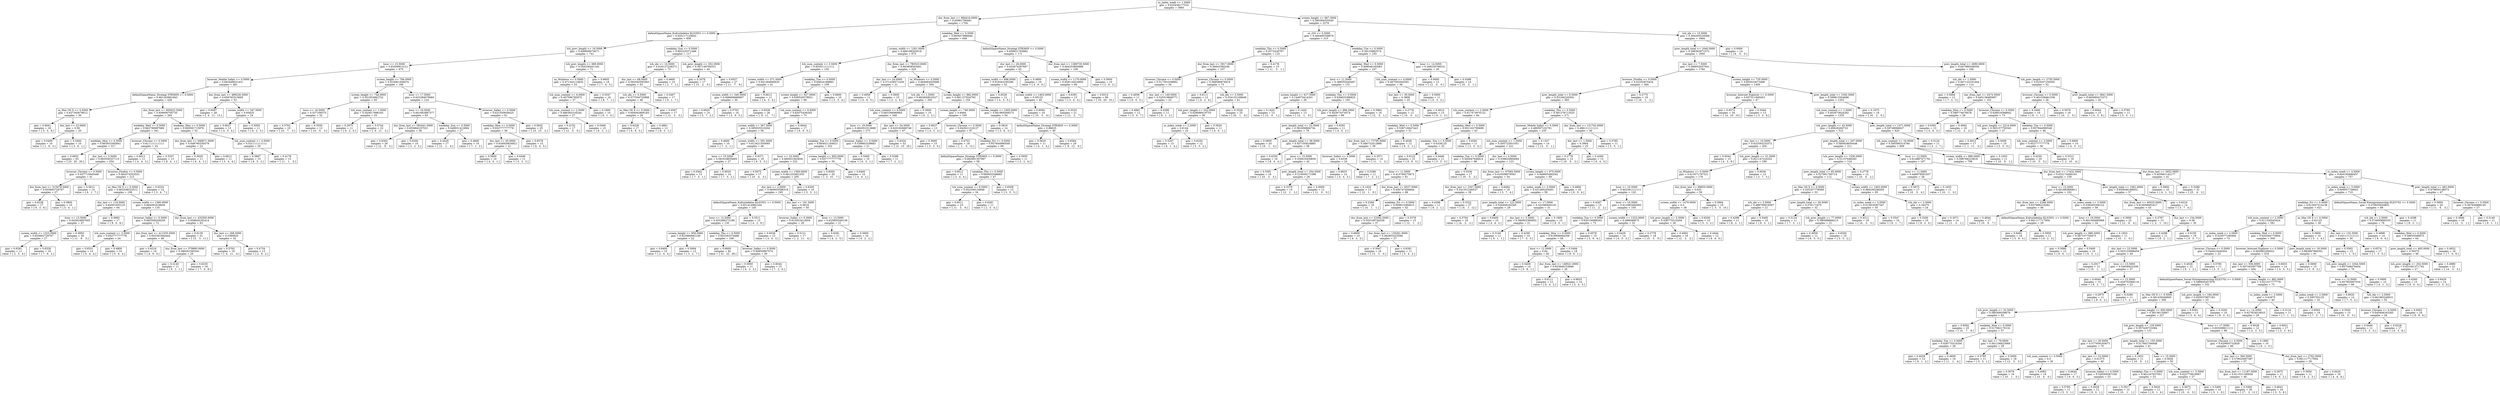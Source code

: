 digraph Tree {
0 [label="ss_index_week <= 1.5000\ngini = 0.625438177532\nsamples = 3983", shape="box"] ;
1 [label="dur_from_last <= 684416.0000\ngini = 0.65981796491\nsamples = 1704", shape="box"] ;
0 -> 1 ;
2 [label="defaultSpaceName_Kulturledelse KLS3551 <= 0.5000\ngini = 0.645117120642\nsamples = 858", shape="box"] ;
1 -> 2 ;
3 [label="tch_prev_length <= 16.5000\ngini = 0.649609074071\nsamples = 741", shape="box"] ;
2 -> 3 ;
4 [label="hour <= 15.5000\ngini = 0.65509913121\nsamples = 670", shape="box"] ;
3 -> 4 ;
5 [label="browser_Mobile Safari <= 0.5000\ngini = 0.663448031431\nsamples = 481", shape="box"] ;
4 -> 5 ;
6 [label="defaultSpaceName_Strategi STR3605 <= 0.5000\ngini = 0.661243961943\nsamples = 429", shape="box"] ;
5 -> 6 ;
7 [label="os_Mac OS X <= 0.5000\ngini = 0.637345679012\nsamples = 36", shape="box"] ;
6 -> 7 ;
8 [label="gini = 0.6641\nsamples = 16\nvalue = [ 5.  5.  6.]", shape="box"] ;
7 -> 8 ;
9 [label="dur_last <= 23.0000\ngini = 0.56\nsamples = 20", shape="box"] ;
7 -> 9 ;
10 [label="gini = 0.5400\nsamples = 10\nvalue = [ 1.  6.  3.]", shape="box"] ;
9 -> 10 ;
11 [label="gini = 0.5400\nsamples = 10\nvalue = [ 3.  6.  1.]", shape="box"] ;
9 -> 11 ;
12 [label="dur_from_last <= 605623.5000\ngini = 0.659000705735\nsamples = 393", shape="box"] ;
6 -> 12 ;
13 [label="weekday_Wed <= 0.5000\ngini = 0.662790997669\nsamples = 341", shape="box"] ;
12 -> 13 ;
14 [label="weekday_Mon <= 0.5000\ngini = 0.663933365841\nsamples = 317", shape="box"] ;
13 -> 14 ;
15 [label="gini = 0.6652\nsamples = 63\nvalue = [ 23.  20.  20.]", shape="box"] ;
14 -> 15 ;
16 [label="dur_last <= 0.5000\ngini = 0.663556327113\nsamples = 254", shape="box"] ;
14 -> 16 ;
17 [label="browser_Chrome <= 0.5000\ngini = 0.637715645449\nsamples = 41", shape="box"] ;
16 -> 17 ;
18 [label="dur_from_last <= 515078.5000\ngini = 0.655692729767\nsamples = 27", shape="box"] ;
17 -> 18 ;
19 [label="gini = 0.6228\nsamples = 17\nvalue = [ 6.  3.  8.]", shape="box"] ;
18 -> 19 ;
20 [label="gini = 0.5800\nsamples = 10\nvalue = [ 5.  4.  1.]", shape="box"] ;
18 -> 20 ;
21 [label="gini = 0.5612\nsamples = 14\nvalue = [ 6.  1.  7.]", shape="box"] ;
17 -> 21 ;
22 [label="browser_Firefox <= 0.5000\ngini = 0.664374352531\nsamples = 213", shape="box"] ;
16 -> 22 ;
23 [label="os_Mac OS X <= 0.5000\ngini = 0.662508522512\nsamples = 199", shape="box"] ;
22 -> 23 ;
24 [label="dur_last <= 119.5000\ngini = 0.64501953125\nsamples = 64", shape="box"] ;
23 -> 24 ;
25 [label="hour <= 13.5000\ngini = 0.642824807605\nsamples = 47", shape="box"] ;
24 -> 25 ;
26 [label="screen_width <= 1323.0000\ngini = 0.655692729767\nsamples = 27", shape="box"] ;
25 -> 26 ;
27 [label="gini = 0.6281\nsamples = 11\nvalue = [ 2.  5.  4.]", shape="box"] ;
26 -> 27 ;
28 [label="gini = 0.6328\nsamples = 16\nvalue = [ 7.  6.  3.]", shape="box"] ;
26 -> 28 ;
29 [label="gini = 0.5850\nsamples = 20\nvalue = [ 11.   6.   3.]", shape="box"] ;
25 -> 29 ;
30 [label="gini = 0.4983\nsamples = 17\nvalue = [ 9.  0.  8.]", shape="box"] ;
24 -> 30 ;
31 [label="screen_width <= 1360.0000\ngini = 0.664581618656\nsamples = 135", shape="box"] ;
23 -> 31 ;
32 [label="browser_Safari <= 0.5000\ngini = 0.665509259259\nsamples = 72", shape="box"] ;
31 -> 32 ;
33 [label="tch_num_content <= 3.5000\ngini = 0.652777777778\nsamples = 24", shape="box"] ;
32 -> 33 ;
34 [label="gini = 0.6531\nsamples = 14\nvalue = [ 6.  4.  4.]", shape="box"] ;
33 -> 34 ;
35 [label="gini = 0.4800\nsamples = 10\nvalue = [ 0.  6.  4.]", shape="box"] ;
33 -> 35 ;
36 [label="dur_from_last <= 411535.5000\ngini = 0.655381944444\nsamples = 48", shape="box"] ;
32 -> 36 ;
37 [label="gini = 0.6316\nsamples = 19\nvalue = [ 4.  9.  6.]", shape="box"] ;
36 -> 37 ;
38 [label="dur_from_last <= 579995.0000\ngini = 0.580261593341\nsamples = 29", shape="box"] ;
36 -> 38 ;
39 [label="gini = 0.3140\nsamples = 11\nvalue = [ 9.  1.  1.]", shape="box"] ;
38 -> 39 ;
40 [label="gini = 0.6235\nsamples = 18\nvalue = [ 7.  3.  8.]", shape="box"] ;
38 -> 40 ;
41 [label="dur_from_last <= 432505.0000\ngini = 0.658604182414\nsamples = 63", shape="box"] ;
31 -> 41 ;
42 [label="gini = 0.6139\nsamples = 31\nvalue = [ 15.   5.  11.]", shape="box"] ;
41 -> 42 ;
43 [label="dur_last <= 268.5000\ngini = 0.5390625\nsamples = 32", shape="box"] ;
41 -> 43 ;
44 [label="gini = 0.5762\nsamples = 19\nvalue = [  4.  11.   4.]", shape="box"] ;
43 -> 44 ;
45 [label="gini = 0.4734\nsamples = 13\nvalue = [ 2.  9.  2.]", shape="box"] ;
43 -> 45 ;
46 [label="gini = 0.6224\nsamples = 14\nvalue = [ 3.  4.  7.]", shape="box"] ;
22 -> 46 ;
47 [label="browser_Chrome <= 0.5000\ngini = 0.611111111111\nsamples = 24", shape="box"] ;
13 -> 47 ;
48 [label="gini = 0.6612\nsamples = 11\nvalue = [ 4.  4.  3.]", shape="box"] ;
47 -> 48 ;
49 [label="gini = 0.5207\nsamples = 13\nvalue = [ 8.  4.  1.]", shape="box"] ;
47 -> 49 ;
50 [label="weekday_Mon <= 0.5000\ngini = 0.600591715976\nsamples = 52", shape="box"] ;
12 -> 50 ;
51 [label="dur_from_last <= 649671.0000\ngini = 0.648760330579\nsamples = 22", shape="box"] ;
50 -> 51 ;
52 [label="gini = 0.5620\nsamples = 11\nvalue = [ 6.  4.  1.]", shape="box"] ;
51 -> 52 ;
53 [label="gini = 0.6612\nsamples = 11\nvalue = [ 3.  4.  4.]", shape="box"] ;
51 -> 53 ;
54 [label="tch_num_content <= 4.5000\ngini = 0.531111111111\nsamples = 30", shape="box"] ;
50 -> 54 ;
55 [label="gini = 0.5867\nsamples = 15\nvalue = [ 8.  5.  2.]", shape="box"] ;
54 -> 55 ;
56 [label="gini = 0.4178\nsamples = 15\nvalue = [ 11.   1.   3.]", shape="box"] ;
54 -> 56 ;
57 [label="dur_from_last <= 499226.5000\ngini = 0.659763313609\nsamples = 52", shape="box"] ;
5 -> 57 ;
58 [label="gini = 0.6097\nsamples = 28\nvalue = [  4.  11.  13.]", shape="box"] ;
57 -> 58 ;
59 [label="screen_width <= 347.5000\ngini = 0.65625\nsamples = 24", shape="box"] ;
57 -> 59 ;
60 [label="gini = 0.6627\nsamples = 13\nvalue = [ 4.  5.  4.]", shape="box"] ;
59 -> 60 ;
61 [label="gini = 0.5950\nsamples = 11\nvalue = [ 6.  2.  3.]", shape="box"] ;
59 -> 61 ;
62 [label="screen_height <= 784.0000\ngini = 0.610061308474\nsamples = 189", shape="box"] ;
4 -> 62 ;
63 [label="screen_height <= 744.0000\ngini = 0.551952662722\nsamples = 65", shape="box"] ;
62 -> 63 ;
64 [label="hour <= 16.5000\ngini = 0.537109375\nsamples = 32", shape="box"] ;
63 -> 64 ;
65 [label="gini = 0.5762\nsamples = 19\nvalue = [ 10.   7.   2.]", shape="box"] ;
64 -> 65 ;
66 [label="gini = 0.3550\nsamples = 13\nvalue = [ 10.   0.   3.]", shape="box"] ;
64 -> 66 ;
67 [label="tch_num_content <= 1.5000\ngini = 0.543617998163\nsamples = 33", shape="box"] ;
63 -> 67 ;
68 [label="gini = 0.2975\nsamples = 11\nvalue = [ 9.  2.  0.]", shape="box"] ;
67 -> 68 ;
69 [label="gini = 0.5744\nsamples = 22\nvalue = [  9.  11.   2.]", shape="box"] ;
67 -> 69 ;
70 [label="hour <= 17.5000\ngini = 0.632284079084\nsamples = 124", shape="box"] ;
62 -> 70 ;
71 [label="hour <= 16.5000\ngini = 0.601662887377\nsamples = 63", shape="box"] ;
70 -> 71 ;
72 [label="dur_from_last <= 583441.0000\ngini = 0.655864197531\nsamples = 36", shape="box"] ;
71 -> 72 ;
73 [label="gini = 0.6302\nsamples = 26\nvalue = [ 12.   9.   5.]", shape="box"] ;
72 -> 73 ;
74 [label="gini = 0.6200\nsamples = 10\nvalue = [ 3.  2.  5.]", shape="box"] ;
72 -> 74 ;
75 [label="weekday_Sun <= 0.5000\ngini = 0.449931412894\nsamples = 27", shape="box"] ;
71 -> 75 ;
76 [label="gini = 0.4429\nsamples = 17\nvalue = [ 12.   1.   4.]", shape="box"] ;
75 -> 76 ;
77 [label="gini = 0.4600\nsamples = 10\nvalue = [ 7.  1.  2.]", shape="box"] ;
75 -> 77 ;
78 [label="browser_Safari <= 0.5000\ngini = 0.631550658425\nsamples = 61", shape="box"] ;
70 -> 78 ;
79 [label="weekday_Mon <= 0.5000\ngini = 0.652777777778\nsamples = 36", shape="box"] ;
78 -> 79 ;
80 [label="dur_last <= 45.0000\ngini = 0.634920634921\nsamples = 21", shape="box"] ;
79 -> 80 ;
81 [label="gini = 0.5800\nsamples = 10\nvalue = [ 4.  5.  1.]", shape="box"] ;
80 -> 81 ;
82 [label="gini = 0.6446\nsamples = 11\nvalue = [ 5.  3.  3.]", shape="box"] ;
80 -> 82 ;
83 [label="gini = 0.6578\nsamples = 15\nvalue = [ 6.  4.  5.]", shape="box"] ;
79 -> 83 ;
84 [label="gini = 0.5632\nsamples = 25\nvalue = [ 10.  13.   2.]", shape="box"] ;
78 -> 84 ;
85 [label="tch_prev_length <= 689.0000\ngini = 0.544336441182\nsamples = 71", shape="box"] ;
3 -> 85 ;
86 [label="os_Windows <= 0.5000\ngini = 0.471342114632\nsamples = 53", shape="box"] ;
85 -> 86 ;
87 [label="tch_num_content <= 6.0000\ngini = 0.407596785975\nsamples = 37", shape="box"] ;
86 -> 87 ;
88 [label="tch_num_content <= 2.5000\ngini = 0.466392318244\nsamples = 27", shape="box"] ;
87 -> 88 ;
89 [label="gini = 0.4152\nsamples = 17\nvalue = [ 12.   5.   0.]", shape="box"] ;
88 -> 89 ;
90 [label="gini = 0.5400\nsamples = 10\nvalue = [ 6.  3.  1.]", shape="box"] ;
88 -> 90 ;
91 [label="gini = 0.1800\nsamples = 10\nvalue = [ 9.  1.  0.]", shape="box"] ;
87 -> 91 ;
92 [label="gini = 0.5547\nsamples = 16\nvalue = [ 8.  7.  1.]", shape="box"] ;
86 -> 92 ;
93 [label="gini = 0.6605\nsamples = 18\nvalue = [ 7.  6.  5.]", shape="box"] ;
85 -> 93 ;
94 [label="weekday_Sun <= 0.5000\ngini = 0.602235371466\nsamples = 117", shape="box"] ;
2 -> 94 ;
95 [label="tch_idx <= 10.5000\ngini = 0.618127228373\nsamples = 73", shape="box"] ;
94 -> 95 ;
96 [label="dur_last <= 68.0000\ngini = 0.592592592593\nsamples = 63", shape="box"] ;
95 -> 96 ;
97 [label="tch_idx <= 5.5000\ngini = 0.577504725898\nsamples = 46", shape="box"] ;
96 -> 97 ;
98 [label="os_Mac OS X <= 0.5000\ngini = 0.604042806183\nsamples = 29", shape="box"] ;
97 -> 98 ;
99 [label="gini = 0.6228\nsamples = 17\nvalue = [ 6.  8.  3.]", shape="box"] ;
98 -> 99 ;
100 [label="gini = 0.4861\nsamples = 12\nvalue = [ 8.  3.  1.]", shape="box"] ;
98 -> 100 ;
101 [label="gini = 0.4567\nsamples = 17\nvalue = [ 12.   2.   3.]", shape="box"] ;
97 -> 101 ;
102 [label="gini = 0.5467\nsamples = 17\nvalue = [ 9.  1.  7.]", shape="box"] ;
96 -> 102 ;
103 [label="gini = 0.4600\nsamples = 10\nvalue = [ 2.  7.  1.]", shape="box"] ;
95 -> 103 ;
104 [label="tch_prev_length <= 352.0000\ngini = 0.567148760331\nsamples = 44", shape="box"] ;
94 -> 104 ;
105 [label="gini = 0.2076\nsamples = 17\nvalue = [ 15.   2.   0.]", shape="box"] ;
104 -> 105 ;
106 [label="gini = 0.6557\nsamples = 27\nvalue = [ 11.   7.   9.]", shape="box"] ;
104 -> 106 ;
107 [label="weekday_Wed <= 0.5000\ngini = 0.665657886648\nsamples = 846", shape="box"] ;
1 -> 107 ;
108 [label="screen_width <= 1261.0000\ngini = 0.666188203018\nsamples = 675", shape="box"] ;
107 -> 108 ;
109 [label="tch_num_content <= 3.5000\ngini = 0.653511111111\nsamples = 150", shape="box"] ;
108 -> 109 ;
110 [label="screen_width <= 571.5000\ngini = 0.641284949435\nsamples = 41", shape="box"] ;
109 -> 110 ;
111 [label="screen_width <= 340.0000\ngini = 0.606666666667\nsamples = 30", shape="box"] ;
110 -> 111 ;
112 [label="gini = 0.6020\nsamples = 14\nvalue = [ 5.  7.  2.]", shape="box"] ;
111 -> 112 ;
113 [label="gini = 0.5703\nsamples = 16\nvalue = [ 2.  9.  5.]", shape="box"] ;
111 -> 113 ;
114 [label="gini = 0.6612\nsamples = 11\nvalue = [ 4.  3.  4.]", shape="box"] ;
110 -> 114 ;
115 [label="weekday_Tue <= 0.5000\ngini = 0.64624189883\nsamples = 109", shape="box"] ;
109 -> 115 ;
116 [label="screen_height <= 627.0000\ngini = 0.639526578921\nsamples = 99", shape="box"] ;
115 -> 116 ;
117 [label="gini = 0.6538\nsamples = 26\nvalue = [  8.  11.   7.]", shape="box"] ;
116 -> 117 ;
118 [label="tch_num_content <= 9.5000\ngini = 0.62075436292\nsamples = 73", shape="box"] ;
116 -> 118 ;
119 [label="screen_width <= 367.5000\ngini = 0.595025510204\nsamples = 56", shape="box"] ;
118 -> 119 ;
120 [label="gini = 0.4600\nsamples = 10\nvalue = [ 7.  2.  1.]", shape="box"] ;
119 -> 120 ;
121 [label="screen_width <= 591.0000\ngini = 0.613421550095\nsamples = 46", shape="box"] ;
119 -> 121 ;
122 [label="hour <= 15.5000\ngini = 0.581618655693\nsamples = 27", shape="box"] ;
121 -> 122 ;
123 [label="gini = 0.5562\nsamples = 13\nvalue = [ 7.  5.  1.]", shape="box"] ;
122 -> 123 ;
124 [label="gini = 0.6020\nsamples = 14\nvalue = [ 7.  5.  2.]", shape="box"] ;
122 -> 124 ;
125 [label="gini = 0.6371\nsamples = 19\nvalue = [ 9.  5.  5.]", shape="box"] ;
121 -> 125 ;
126 [label="gini = 0.6644\nsamples = 17\nvalue = [ 6.  6.  5.]", shape="box"] ;
118 -> 126 ;
127 [label="gini = 0.6600\nsamples = 10\nvalue = [ 3.  3.  4.]", shape="box"] ;
115 -> 127 ;
128 [label="dur_from_last <= 780323.0000\ngini = 0.663858503401\nsamples = 525", shape="box"] ;
108 -> 128 ;
129 [label="dur_last <= 24.0000\ngini = 0.571428571429\nsamples = 21", shape="box"] ;
128 -> 129 ;
130 [label="gini = 0.4959\nsamples = 11\nvalue = [ 0.  6.  5.]", shape="box"] ;
129 -> 130 ;
131 [label="gini = 0.5600\nsamples = 10\nvalue = [ 2.  2.  6.]", shape="box"] ;
129 -> 131 ;
132 [label="os_Windows <= 0.5000\ngini = 0.664092025699\nsamples = 504", shape="box"] ;
128 -> 132 ;
133 [label="tch_idx <= 1.5000\ngini = 0.662840816327\nsamples = 350", shape="box"] ;
132 -> 133 ;
134 [label="tch_num_content <= 9.5000\ngini = 0.663166089965\nsamples = 340", shape="box"] ;
133 -> 134 ;
135 [label="hour <= 19.5000\ngini = 0.662051013699\nsamples = 273", shape="box"] ;
134 -> 135 ;
136 [label="weekday_Tue <= 0.5000\ngini = 0.664021164021\nsamples = 252", shape="box"] ;
135 -> 136 ;
137 [label="hour <= 10.5000\ngini = 0.660051943836\nsamples = 222", shape="box"] ;
136 -> 137 ;
138 [label="gini = 0.5675\nsamples = 17\nvalue = [ 10.   4.   3.]", shape="box"] ;
137 -> 138 ;
139 [label="screen_width <= 1560.0000\ngini = 0.661225461035\nsamples = 205", shape="box"] ;
137 -> 139 ;
140 [label="dur_last <= 2.0000\ngini = 0.660933596318\nsamples = 195", shape="box"] ;
139 -> 140 ;
141 [label="defaultSpaceName_Kulturledelse KLS3551 <= 0.5000\ngini = 0.651414982164\nsamples = 145", shape="box"] ;
140 -> 141 ;
142 [label="hour <= 12.5000\ngini = 0.655266272189\nsamples = 130", shape="box"] ;
141 -> 142 ;
143 [label="screen_height <= 850.0000\ngini = 0.623966942149\nsamples = 22", shape="box"] ;
142 -> 143 ;
144 [label="gini = 0.6400\nsamples = 10\nvalue = [ 2.  4.  4.]", shape="box"] ;
143 -> 144 ;
145 [label="gini = 0.5694\nsamples = 12\nvalue = [ 3.  2.  7.]", shape="box"] ;
143 -> 145 ;
146 [label="weekday_Thu <= 0.5000\ngini = 0.652263374486\nsamples = 108", shape="box"] ;
142 -> 146 ;
147 [label="gini = 0.6600\nsamples = 82\nvalue = [ 31.  22.  29.]", shape="box"] ;
146 -> 147 ;
148 [label="browser_Safari <= 0.5000\ngini = 0.60650887574\nsamples = 26", shape="box"] ;
146 -> 148 ;
149 [label="gini = 0.5950\nsamples = 11\nvalue = [ 6.  2.  3.]", shape="box"] ;
148 -> 149 ;
150 [label="gini = 0.6044\nsamples = 15\nvalue = [ 7.  2.  6.]", shape="box"] ;
148 -> 150 ;
151 [label="gini = 0.5511\nsamples = 15\nvalue = [ 4.  2.  9.]", shape="box"] ;
141 -> 151 ;
152 [label="dur_last <= 191.5000\ngini = 0.6616\nsamples = 50", shape="box"] ;
140 -> 152 ;
153 [label="browser_Safari <= 0.5000\ngini = 0.615933412604\nsamples = 29", shape="box"] ;
152 -> 153 ;
154 [label="gini = 0.6528\nsamples = 12\nvalue = [ 5.  4.  3.]", shape="box"] ;
153 -> 154 ;
155 [label="gini = 0.5121\nsamples = 17\nvalue = [  2.  11.   4.]", shape="box"] ;
153 -> 155 ;
156 [label="hour <= 13.5000\ngini = 0.625850340136\nsamples = 21", shape="box"] ;
152 -> 156 ;
157 [label="gini = 0.6281\nsamples = 11\nvalue = [ 4.  2.  5.]", shape="box"] ;
156 -> 157 ;
158 [label="gini = 0.5600\nsamples = 10\nvalue = [ 6.  2.  2.]", shape="box"] ;
156 -> 158 ;
159 [label="gini = 0.6200\nsamples = 10\nvalue = [ 5.  3.  2.]", shape="box"] ;
139 -> 159 ;
160 [label="screen_height <= 850.0000\ngini = 0.637777777778\nsamples = 30", shape="box"] ;
136 -> 160 ;
161 [label="gini = 0.6050\nsamples = 20\nvalue = [  3.  10.   7.]", shape="box"] ;
160 -> 161 ;
162 [label="gini = 0.6400\nsamples = 10\nvalue = [ 4.  4.  2.]", shape="box"] ;
160 -> 162 ;
163 [label="browser_Safari <= 0.5000\ngini = 0.539682539683\nsamples = 21", shape="box"] ;
135 -> 163 ;
164 [label="gini = 0.5400\nsamples = 10\nvalue = [ 6.  3.  1.]", shape="box"] ;
163 -> 164 ;
165 [label="gini = 0.5289\nsamples = 11\nvalue = [ 7.  2.  2.]", shape="box"] ;
163 -> 165 ;
166 [label="dur_last <= 54.5000\ngini = 0.620182668746\nsamples = 67", shape="box"] ;
134 -> 166 ;
167 [label="gini = 0.6324\nsamples = 52\nvalue = [ 12.  15.  25.]", shape="box"] ;
166 -> 167 ;
168 [label="gini = 0.5600\nsamples = 15\nvalue = [ 3.  3.  9.]", shape="box"] ;
166 -> 168 ;
169 [label="gini = 0.5600\nsamples = 10\nvalue = [ 6.  2.  2.]", shape="box"] ;
133 -> 169 ;
170 [label="screen_height <= 882.0000\ngini = 0.661157024793\nsamples = 154", shape="box"] ;
132 -> 170 ;
171 [label="screen_height <= 749.5000\ngini = 0.6494\nsamples = 100", shape="box"] ;
170 -> 171 ;
172 [label="gini = 0.6627\nsamples = 13\nvalue = [ 4.  5.  4.]", shape="box"] ;
171 -> 172 ;
173 [label="browser_Chrome <= 0.5000\ngini = 0.642621218127\nsamples = 87", shape="box"] ;
171 -> 173 ;
174 [label="gini = 0.4753\nsamples = 18\nvalue = [  1.   5.  12.]", shape="box"] ;
173 -> 174 ;
175 [label="weekday_Fri <= 0.5000\ngini = 0.657844990548\nsamples = 69", shape="box"] ;
173 -> 175 ;
176 [label="defaultSpaceName_Strategi STR3605 <= 0.5000\ngini = 0.662901307967\nsamples = 58", shape="box"] ;
175 -> 176 ;
177 [label="gini = 0.6612\nsamples = 11\nvalue = [ 3.  4.  4.]", shape="box"] ;
176 -> 177 ;
178 [label="weekday_Thu <= 0.5000\ngini = 0.660932548665\nsamples = 47", shape="box"] ;
176 -> 178 ;
179 [label="tch_num_content <= 8.5000\ngini = 0.652249134948\nsamples = 34", shape="box"] ;
178 -> 179 ;
180 [label="gini = 0.6011\nsamples = 23\nvalue = [ 11.   3.   9.]", shape="box"] ;
179 -> 180 ;
181 [label="gini = 0.6281\nsamples = 11\nvalue = [ 2.  5.  4.]", shape="box"] ;
179 -> 181 ;
182 [label="gini = 0.6509\nsamples = 13\nvalue = [ 3.  5.  5.]", shape="box"] ;
178 -> 182 ;
183 [label="gini = 0.5950\nsamples = 11\nvalue = [ 3.  2.  6.]", shape="box"] ;
175 -> 183 ;
184 [label="screen_height <= 1005.0000\ngini = 0.661865569273\nsamples = 54", shape="box"] ;
170 -> 184 ;
185 [label="gini = 0.5816\nsamples = 14\nvalue = [ 3.  8.  3.]", shape="box"] ;
184 -> 185 ;
186 [label="defaultSpaceName_Strategi STR3605 <= 0.5000\ngini = 0.66625\nsamples = 40", shape="box"] ;
184 -> 186 ;
187 [label="gini = 0.5620\nsamples = 11\nvalue = [ 6.  1.  4.]", shape="box"] ;
186 -> 187 ;
188 [label="gini = 0.6564\nsamples = 29\nvalue = [  8.  12.   9.]", shape="box"] ;
186 -> 188 ;
189 [label="defaultSpaceName_Strategi STR3605 <= 0.5000\ngini = 0.659621763962\nsamples = 171", shape="box"] ;
107 -> 189 ;
190 [label="dur_last <= 26.0000\ngini = 0.632674297607\nsamples = 62", shape="box"] ;
189 -> 190 ;
191 [label="screen_width <= 896.0000\ngini = 0.618343195266\nsamples = 52", shape="box"] ;
190 -> 191 ;
192 [label="gini = 0.6528\nsamples = 12\nvalue = [ 4.  3.  5.]", shape="box"] ;
191 -> 192 ;
193 [label="screen_width <= 1403.0000\ngini = 0.59125\nsamples = 40", shape="box"] ;
191 -> 193 ;
194 [label="gini = 0.6094\nsamples = 19\nvalue = [ 10.   5.   4.]", shape="box"] ;
193 -> 194 ;
195 [label="gini = 0.5533\nsamples = 21\nvalue = [ 12.   2.   7.]", shape="box"] ;
193 -> 195 ;
196 [label="gini = 0.4800\nsamples = 10\nvalue = [ 4.  6.  0.]", shape="box"] ;
190 -> 196 ;
197 [label="dur_from_last <= 1369730.5000\ngini = 0.664253850686\nsamples = 109", shape="box"] ;
189 -> 197 ;
198 [label="screen_width <= 1170.0000\ngini = 0.659116416692\nsamples = 99", shape="box"] ;
197 -> 198 ;
199 [label="gini = 0.6391\nsamples = 13\nvalue = [ 3.  6.  4.]", shape="box"] ;
198 -> 199 ;
200 [label="gini = 0.6514\nsamples = 86\nvalue = [ 33.  20.  33.]", shape="box"] ;
198 -> 200 ;
201 [label="gini = 0.5600\nsamples = 10\nvalue = [ 2.  6.  2.]", shape="box"] ;
197 -> 201 ;
202 [label="screen_height <= 667.5000\ngini = 0.580394355545\nsamples = 2279", shape="box"] ;
0 -> 202 ;
203 [label="os_iOS <= 0.5000\ngini = 0.466495338876\nsamples = 315", shape="box"] ;
202 -> 203 ;
204 [label="weekday_Thu <= 0.5000\ngini = 0.5572426767\nsamples = 122", shape="box"] ;
203 -> 204 ;
205 [label="dur_from_last <= 3917.0000\ngini = 0.56843392436\nsamples = 107", shape="box"] ;
204 -> 205 ;
206 [label="browser_Chrome <= 0.5000\ngini = 0.517301038062\nsamples = 34", shape="box"] ;
205 -> 206 ;
207 [label="gini = 0.4959\nsamples = 11\nvalue = [ 6.  0.  5.]", shape="box"] ;
206 -> 207 ;
208 [label="dur_last <= 149.5000\ngini = 0.525519848771\nsamples = 23", shape="box"] ;
206 -> 208 ;
209 [label="gini = 0.4861\nsamples = 12\nvalue = [ 5.  0.  7.]", shape="box"] ;
208 -> 209 ;
210 [label="gini = 0.4298\nsamples = 11\nvalue = [ 8.  1.  2.]", shape="box"] ;
208 -> 210 ;
211 [label="browser_Chrome <= 0.5000\ngini = 0.568586976919\nsamples = 73", shape="box"] ;
205 -> 211 ;
212 [label="gini = 0.6111\nsamples = 12\nvalue = [ 6.  2.  4.]", shape="box"] ;
211 -> 212 ;
213 [label="tch_idx <= 3.5000\ngini = 0.554152109648\nsamples = 61", shape="box"] ;
211 -> 213 ;
214 [label="tch_prev_length <= 242.0000\ngini = 0.628086419753\nsamples = 36", shape="box"] ;
213 -> 214 ;
215 [label="ss_index_week <= 2.5000\ngini = 0.6144\nsamples = 25", shape="box"] ;
214 -> 215 ;
216 [label="gini = 0.5207\nsamples = 13\nvalue = [ 8.  1.  4.]", shape="box"] ;
215 -> 216 ;
217 [label="gini = 0.6250\nsamples = 12\nvalue = [ 5.  5.  2.]", shape="box"] ;
215 -> 217 ;
218 [label="gini = 0.5620\nsamples = 11\nvalue = [ 4.  6.  1.]", shape="box"] ;
214 -> 218 ;
219 [label="gini = 0.3328\nsamples = 25\nvalue = [ 20.   1.   4.]", shape="box"] ;
213 -> 219 ;
220 [label="gini = 0.4178\nsamples = 15\nvalue = [ 11.   3.   1.]", shape="box"] ;
204 -> 220 ;
221 [label="weekday_Tue <= 0.5000\ngini = 0.39125882574\nsamples = 193", shape="box"] ;
203 -> 221 ;
222 [label="weekday_Wed <= 0.5000\ngini = 0.408046183083\nsamples = 167", shape="box"] ;
221 -> 222 ;
223 [label="hour <= 11.5000\ngini = 0.388555445487\nsamples = 131", shape="box"] ;
222 -> 223 ;
224 [label="screen_height <= 617.5000\ngini = 0.144970414201\nsamples = 26", shape="box"] ;
223 -> 224 ;
225 [label="gini = 0.1420\nsamples = 13\nvalue = [ 12.   0.   1.]", shape="box"] ;
224 -> 225 ;
226 [label="gini = 0.1420\nsamples = 13\nvalue = [ 12.   1.   0.]", shape="box"] ;
224 -> 226 ;
227 [label="weekday_Thu <= 0.5000\ngini = 0.436825396825\nsamples = 105", shape="box"] ;
223 -> 227 ;
228 [label="tch_prev_length <= 966.5000\ngini = 0.442873374574\nsamples = 89", shape="box"] ;
227 -> 228 ;
229 [label="prev_length_total <= 23.5000\ngini = 0.381656804734\nsamples = 78", shape="box"] ;
228 -> 229 ;
230 [label="gini = 0.0950\nsamples = 20\nvalue = [ 19.   1.   0.]", shape="box"] ;
229 -> 230 ;
231 [label="prev_length_total <= 56.5000\ngini = 0.457193816885\nsamples = 58", shape="box"] ;
229 -> 231 ;
232 [label="gini = 0.6250\nsamples = 16\nvalue = [ 8.  4.  4.]", shape="box"] ;
231 -> 232 ;
233 [label="hour <= 15.5000\ngini = 0.359410430839\nsamples = 42", shape="box"] ;
231 -> 233 ;
234 [label="gini = 0.5391\nsamples = 16\nvalue = [ 10.   3.   3.]", shape="box"] ;
233 -> 234 ;
235 [label="prev_length_total <= 254.5000\ngini = 0.210059171598\nsamples = 26", shape="box"] ;
233 -> 235 ;
236 [label="gini = 0.3378\nsamples = 15\nvalue = [ 12.   1.   2.]", shape="box"] ;
235 -> 236 ;
237 [label="gini = 0.0000\nsamples = 11\nvalue = [ 11.   0.   0.]", shape="box"] ;
235 -> 237 ;
238 [label="gini = 0.6281\nsamples = 11\nvalue = [ 4.  5.  2.]", shape="box"] ;
228 -> 238 ;
239 [label="gini = 0.3984\nsamples = 16\nvalue = [ 12.   3.   1.]", shape="box"] ;
227 -> 239 ;
240 [label="tch_num_content <= 4.0000\ngini = 0.467592592593\nsamples = 36", shape="box"] ;
222 -> 240 ;
241 [label="dur_last <= 30.0000\ngini = 0.3808\nsamples = 25", shape="box"] ;
240 -> 241 ;
242 [label="gini = 0.2778\nsamples = 12\nvalue = [ 10.   0.   2.]", shape="box"] ;
241 -> 242 ;
243 [label="gini = 0.4615\nsamples = 13\nvalue = [ 9.  1.  3.]", shape="box"] ;
241 -> 243 ;
244 [label="gini = 0.5950\nsamples = 11\nvalue = [ 6.  3.  2.]", shape="box"] ;
240 -> 244 ;
245 [label="hour <= 14.5000\ngini = 0.269230769231\nsamples = 26", shape="box"] ;
221 -> 245 ;
246 [label="gini = 0.0000\nsamples = 12\nvalue = [ 12.   0.   0.]", shape="box"] ;
245 -> 246 ;
247 [label="gini = 0.4388\nsamples = 14\nvalue = [ 10.   3.   1.]", shape="box"] ;
245 -> 247 ;
248 [label="tch_idx <= 15.5000\ngini = 0.594265516569\nsamples = 1964", shape="box"] ;
202 -> 248 ;
249 [label="prev_length_total <= 1640.5000\ngini = 0.596363971072\nsamples = 1950", shape="box"] ;
248 -> 249 ;
250 [label="dur_last <= 7.5000\ngini = 0.589052037041\nsamples = 1784", shape="box"] ;
249 -> 250 ;
251 [label="browser_Firefox <= 0.5000\ngini = 0.52252875434\nsamples = 384", shape="box"] ;
250 -> 251 ;
252 [label="prev_length_total <= 6.5000\ngini = 0.53194220304\nsamples = 365", shape="box"] ;
251 -> 252 ;
253 [label="tch_num_content <= 2.5000\ngini = 0.617473970122\nsamples = 94", shape="box"] ;
252 -> 253 ;
254 [label="weekday_Wed <= 0.5000\ngini = 0.536716647443\nsamples = 51", shape="box"] ;
253 -> 254 ;
255 [label="dur_from_last <= 72795.0000\ngini = 0.566732412886\nsamples = 39", shape="box"] ;
254 -> 255 ;
256 [label="browser_Safari <= 0.5000\ngini = 0.6336\nsamples = 25", shape="box"] ;
255 -> 256 ;
257 [label="gini = 0.6633\nsamples = 14\nvalue = [ 5.  4.  5.]", shape="box"] ;
256 -> 257 ;
258 [label="gini = 0.5289\nsamples = 11\nvalue = [ 7.  2.  2.]", shape="box"] ;
256 -> 258 ;
259 [label="gini = 0.3571\nsamples = 14\nvalue = [ 11.   1.   2.]", shape="box"] ;
255 -> 259 ;
260 [label="gini = 0.4028\nsamples = 12\nvalue = [ 9.  2.  1.]", shape="box"] ;
254 -> 260 ;
261 [label="weekday_Wed <= 0.5000\ngini = 0.651162790698\nsamples = 43", shape="box"] ;
253 -> 261 ;
262 [label="weekday_Tue <= 0.5000\ngini = 0.6328125\nsamples = 32", shape="box"] ;
261 -> 262 ;
263 [label="gini = 0.6122\nsamples = 21\nvalue = [ 9.  9.  3.]", shape="box"] ;
262 -> 263 ;
264 [label="gini = 0.6446\nsamples = 11\nvalue = [ 5.  3.  3.]", shape="box"] ;
262 -> 264 ;
265 [label="gini = 0.6281\nsamples = 11\nvalue = [ 2.  5.  4.]", shape="box"] ;
261 -> 265 ;
266 [label="weekday_Thu <= 0.5000\ngini = 0.491278713525\nsamples = 271", shape="box"] ;
252 -> 266 ;
267 [label="browser_Mobile Safari <= 0.5000\ngini = 0.489597102761\nsamples = 235", shape="box"] ;
266 -> 267 ;
268 [label="tch_num_content <= 1.5000\ngini = 0.505722651051\nsamples = 221", shape="box"] ;
267 -> 268 ;
269 [label="weekday_Tue <= 0.5000\ngini = 0.445647646814\nsamples = 98", shape="box"] ;
268 -> 269 ;
270 [label="hour <= 11.5000\ngini = 0.415790275873\nsamples = 81", shape="box"] ;
269 -> 270 ;
271 [label="gini = 0.1420\nsamples = 13\nvalue = [ 12.   1.   0.]", shape="box"] ;
270 -> 271 ;
272 [label="dur_from_last <= 6527.5000\ngini = 0.456747404844\nsamples = 68", shape="box"] ;
270 -> 272 ;
273 [label="gini = 0.2266\nsamples = 16\nvalue = [ 14.   1.   1.]", shape="box"] ;
272 -> 273 ;
274 [label="weekday_Fri <= 0.5000\ngini = 0.509615384615\nsamples = 52", shape="box"] ;
272 -> 274 ;
275 [label="dur_from_last <= 23292.5000\ngini = 0.555149744339\nsamples = 37", shape="box"] ;
274 -> 275 ;
276 [label="gini = 0.6600\nsamples = 10\nvalue = [ 4.  3.  3.]", shape="box"] ;
275 -> 276 ;
277 [label="dur_from_last <= 135261.0000\ngini = 0.482853223594\nsamples = 27", shape="box"] ;
275 -> 277 ;
278 [label="gini = 0.3047\nsamples = 16\nvalue = [ 13.   3.   0.]", shape="box"] ;
277 -> 278 ;
279 [label="gini = 0.6281\nsamples = 11\nvalue = [ 5.  4.  2.]", shape="box"] ;
277 -> 279 ;
280 [label="gini = 0.3378\nsamples = 15\nvalue = [ 12.   1.   2.]", shape="box"] ;
274 -> 280 ;
281 [label="gini = 0.5536\nsamples = 17\nvalue = [ 10.   5.   2.]", shape="box"] ;
269 -> 281 ;
282 [label="dur_last <= 0.5000\ngini = 0.539625884064\nsamples = 123", shape="box"] ;
268 -> 282 ;
283 [label="dur_from_last <= 67093.5000\ngini = 0.616598079561\nsamples = 54", shape="box"] ;
282 -> 283 ;
284 [label="dur_from_last <= 2307.0000\ngini = 0.541551246537\nsamples = 38", shape="box"] ;
283 -> 284 ;
285 [label="gini = 0.4298\nsamples = 11\nvalue = [ 8.  2.  1.]", shape="box"] ;
284 -> 285 ;
286 [label="gini = 0.5322\nsamples = 27\nvalue = [ 14.   1.  12.]", shape="box"] ;
284 -> 286 ;
287 [label="gini = 0.6484\nsamples = 16\nvalue = [ 5.  7.  4.]", shape="box"] ;
283 -> 287 ;
288 [label="screen_height <= 975.0000\ngini = 0.449905482042\nsamples = 69", shape="box"] ;
282 -> 288 ;
289 [label="ss_index_week <= 3.5000\ngini = 0.431485205401\nsamples = 59", shape="box"] ;
288 -> 289 ;
290 [label="prev_length_total <= 123.5000\ngini = 0.520408163265\nsamples = 28", shape="box"] ;
289 -> 290 ;
291 [label="gini = 0.3704\nsamples = 18\nvalue = [ 14.   2.   2.]", shape="box"] ;
290 -> 291 ;
292 [label="gini = 0.6400\nsamples = 10\nvalue = [ 4.  4.  2.]", shape="box"] ;
290 -> 292 ;
293 [label="hour <= 17.5000\ngini = 0.322580645161\nsamples = 31", shape="box"] ;
289 -> 293 ;
294 [label="dur_last <= 3.5000\ngini = 0.380952380952\nsamples = 21", shape="box"] ;
293 -> 294 ;
295 [label="gini = 0.3140\nsamples = 11\nvalue = [ 9.  1.  1.]", shape="box"] ;
294 -> 295 ;
296 [label="gini = 0.4200\nsamples = 10\nvalue = [ 7.  0.  3.]", shape="box"] ;
294 -> 296 ;
297 [label="gini = 0.1800\nsamples = 10\nvalue = [ 9.  0.  1.]", shape="box"] ;
293 -> 297 ;
298 [label="gini = 0.4800\nsamples = 10\nvalue = [ 6.  0.  4.]", shape="box"] ;
288 -> 298 ;
299 [label="gini = 0.1327\nsamples = 14\nvalue = [ 13.   0.   1.]", shape="box"] ;
267 -> 299 ;
300 [label="dur_from_last <= 151743.0000\ngini = 0.486111111111\nsamples = 36", shape="box"] ;
266 -> 300 ;
301 [label="dur_last <= 1.5000\ngini = 0.3904\nsamples = 25", shape="box"] ;
300 -> 301 ;
302 [label="gini = 0.2778\nsamples = 12\nvalue = [ 10.   0.   2.]", shape="box"] ;
301 -> 302 ;
303 [label="gini = 0.4260\nsamples = 13\nvalue = [ 9.  4.  0.]", shape="box"] ;
301 -> 303 ;
304 [label="gini = 0.5785\nsamples = 11\nvalue = [ 5.  5.  1.]", shape="box"] ;
300 -> 304 ;
305 [label="gini = 0.2770\nsamples = 19\nvalue = [ 16.   1.   2.]", shape="box"] ;
251 -> 305 ;
306 [label="screen_height <= 735.5000\ngini = 0.603533673469\nsamples = 1400", shape="box"] ;
250 -> 306 ;
307 [label="browser_Internet Explorer <= 0.5000\ngini = 0.657311000453\nsamples = 47", shape="box"] ;
306 -> 307 ;
308 [label="gini = 0.6574\nsamples = 34\nvalue = [ 14.  10.  10.]", shape="box"] ;
307 -> 308 ;
309 [label="gini = 0.5444\nsamples = 13\nvalue = [ 3.  2.  8.]", shape="box"] ;
307 -> 309 ;
310 [label="prev_length_total <= 1545.5000\ngini = 0.599813504686\nsamples = 1353", shape="box"] ;
306 -> 310 ;
311 [label="tch_num_content <= 1.5000\ngini = 0.602673624262\nsamples = 1335", shape="box"] ;
310 -> 311 ;
312 [label="tch_prev_length <= 42.5000\ngini = 0.60626260722\nsamples = 515", shape="box"] ;
311 -> 312 ;
313 [label="dur_last <= 10.5000\ngini = 0.632593233372\nsamples = 204", shape="box"] ;
312 -> 313 ;
314 [label="gini = 0.6044\nsamples = 15\nvalue = [ 4.  3.  8.]", shape="box"] ;
313 -> 314 ;
315 [label="tch_prev_length <= 31.5000\ngini = 0.621147224322\nsamples = 189", shape="box"] ;
313 -> 315 ;
316 [label="os_Windows <= 0.5000\ngini = 0.613571797521\nsamples = 176", shape="box"] ;
315 -> 316 ;
317 [label="hour <= 10.5000\ngini = 0.602361111111\nsamples = 120", shape="box"] ;
316 -> 317 ;
318 [label="gini = 0.4267\nsamples = 15\nvalue = [ 11.   2.   2.]", shape="box"] ;
317 -> 318 ;
319 [label="hour <= 16.5000\ngini = 0.612063492063\nsamples = 105", shape="box"] ;
317 -> 319 ;
320 [label="weekday_Tue <= 0.5000\ngini = 0.630136986301\nsamples = 73", shape="box"] ;
319 -> 320 ;
321 [label="weekday_Mon <= 0.5000\ngini = 0.618906064209\nsamples = 58", shape="box"] ;
320 -> 321 ;
322 [label="hour <= 12.5000\ngini = 0.64\nsamples = 40", shape="box"] ;
321 -> 322 ;
323 [label="gini = 0.5408\nsamples = 14\nvalue = [ 5.  8.  1.]", shape="box"] ;
322 -> 323 ;
324 [label="dur_from_last <= 148521.0000\ngini = 0.653846153846\nsamples = 26", shape="box"] ;
322 -> 324 ;
325 [label="gini = 0.6111\nsamples = 12\nvalue = [ 6.  4.  2.]", shape="box"] ;
324 -> 325 ;
326 [label="gini = 0.6633\nsamples = 14\nvalue = [ 5.  4.  5.]", shape="box"] ;
324 -> 326 ;
327 [label="gini = 0.5494\nsamples = 18\nvalue = [ 8.  9.  1.]", shape="box"] ;
321 -> 327 ;
328 [label="gini = 0.6578\nsamples = 15\nvalue = [ 5.  6.  4.]", shape="box"] ;
320 -> 328 ;
329 [label="screen_width <= 1323.0000\ngini = 0.498046875\nsamples = 32", shape="box"] ;
319 -> 329 ;
330 [label="gini = 0.6429\nsamples = 14\nvalue = [ 6.  5.  3.]", shape="box"] ;
329 -> 330 ;
331 [label="gini = 0.2778\nsamples = 18\nvalue = [ 15.   3.   0.]", shape="box"] ;
329 -> 331 ;
332 [label="dur_from_last <= 89655.0000\ngini = 0.625\nsamples = 56", shape="box"] ;
316 -> 332 ;
333 [label="screen_width <= 1479.0000\ngini = 0.5\nsamples = 38", shape="box"] ;
332 -> 333 ;
334 [label="tch_prev_length <= 5.5000\ngini = 0.438775510204\nsamples = 28", shape="box"] ;
333 -> 334 ;
335 [label="gini = 0.4062\nsamples = 16\nvalue = [ 12.   2.   2.]", shape="box"] ;
334 -> 335 ;
336 [label="gini = 0.4444\nsamples = 12\nvalue = [ 8.  4.  0.]", shape="box"] ;
334 -> 336 ;
337 [label="gini = 0.6200\nsamples = 10\nvalue = [ 5.  3.  2.]", shape="box"] ;
333 -> 337 ;
338 [label="gini = 0.5864\nsamples = 18\nvalue = [  3.   5.  10.]", shape="box"] ;
332 -> 338 ;
339 [label="gini = 0.6036\nsamples = 13\nvalue = [ 3.  7.  3.]", shape="box"] ;
315 -> 339 ;
340 [label="prev_length_total <= 207.0000\ngini = 0.580928650448\nsamples = 311", shape="box"] ;
312 -> 340 ;
341 [label="tch_prev_length <= 1536.0000\ngini = 0.51157648283\nsamples = 124", shape="box"] ;
340 -> 341 ;
342 [label="prev_length_total <= 95.0000\ngini = 0.527901785714\nsamples = 112", shape="box"] ;
341 -> 342 ;
343 [label="os_Mac OS X <= 0.5000\ngini = 0.555357778569\nsamples = 53", shape="box"] ;
342 -> 343 ;
344 [label="tch_idx <= 3.5000\ngini = 0.489795918367\nsamples = 21", shape="box"] ;
343 -> 344 ;
345 [label="gini = 0.4298\nsamples = 11\nvalue = [ 8.  2.  1.]", shape="box"] ;
344 -> 345 ;
346 [label="gini = 0.5400\nsamples = 10\nvalue = [ 6.  3.  1.]", shape="box"] ;
344 -> 346 ;
347 [label="prev_length_total <= 39.5000\ngini = 0.576171875\nsamples = 32", shape="box"] ;
343 -> 347 ;
348 [label="gini = 0.5124\nsamples = 11\nvalue = [ 7.  3.  1.]", shape="box"] ;
347 -> 348 ;
349 [label="tch_prev_length <= 77.0000\ngini = 0.580498866213\nsamples = 21", shape="box"] ;
347 -> 349 ;
350 [label="gini = 0.4959\nsamples = 11\nvalue = [ 6.  5.  0.]", shape="box"] ;
349 -> 350 ;
351 [label="gini = 0.6200\nsamples = 10\nvalue = [ 3.  5.  2.]", shape="box"] ;
349 -> 351 ;
352 [label="screen_width <= 1403.0000\ngini = 0.468256248205\nsamples = 59", shape="box"] ;
342 -> 352 ;
353 [label="ss_index_week <= 3.5000\ngini = 0.515918367347\nsamples = 35", shape="box"] ;
352 -> 353 ;
354 [label="gini = 0.4211\nsamples = 19\nvalue = [ 14.   2.   3.]", shape="box"] ;
353 -> 354 ;
355 [label="gini = 0.5547\nsamples = 16\nvalue = [ 8.  1.  7.]", shape="box"] ;
353 -> 355 ;
356 [label="tch_idx <= 2.5000\ngini = 0.34375\nsamples = 24", shape="box"] ;
352 -> 356 ;
357 [label="gini = 0.3200\nsamples = 10\nvalue = [ 8.  2.  0.]", shape="box"] ;
356 -> 357 ;
358 [label="gini = 0.3571\nsamples = 14\nvalue = [ 11.   2.   1.]", shape="box"] ;
356 -> 358 ;
359 [label="gini = 0.2778\nsamples = 12\nvalue = [ 10.   0.   2.]", shape="box"] ;
341 -> 359 ;
360 [label="hour <= 12.5000\ngini = 0.614887471761\nsamples = 187", shape="box"] ;
340 -> 360 ;
361 [label="hour <= 11.5000\ngini = 0.448979591837\nsamples = 28", shape="box"] ;
360 -> 361 ;
362 [label="gini = 0.5675\nsamples = 17\nvalue = [ 10.   3.   4.]", shape="box"] ;
361 -> 362 ;
363 [label="gini = 0.1653\nsamples = 11\nvalue = [ 10.   1.   0.]", shape="box"] ;
361 -> 363 ;
364 [label="dur_from_last <= 17432.5000\ngini = 0.632174360191\nsamples = 159", shape="box"] ;
360 -> 364 ;
365 [label="hour <= 15.5000\ngini = 0.601883890811\nsamples = 102", shape="box"] ;
364 -> 365 ;
366 [label="dur_from_last <= 2268.5000\ngini = 0.637996219282\nsamples = 46", shape="box"] ;
365 -> 366 ;
367 [label="gini = 0.4844\nsamples = 17\nvalue = [ 10.   0.   7.]", shape="box"] ;
366 -> 367 ;
368 [label="defaultSpaceName_Kulturledelse KLS3551 <= 0.5000\ngini = 0.661117717004\nsamples = 29", shape="box"] ;
366 -> 368 ;
369 [label="gini = 0.6481\nsamples = 18\nvalue = [ 5.  8.  5.]", shape="box"] ;
368 -> 369 ;
370 [label="gini = 0.5950\nsamples = 11\nvalue = [ 6.  2.  3.]", shape="box"] ;
368 -> 370 ;
371 [label="ss_index_week <= 3.5000\ngini = 0.538265306122\nsamples = 56", shape="box"] ;
365 -> 371 ;
372 [label="hour <= 19.5000\ngini = 0.491349480969\nsamples = 34", shape="box"] ;
371 -> 372 ;
373 [label="tch_prev_length <= 686.5000\ngini = 0.567107750473\nsamples = 23", shape="box"] ;
372 -> 373 ;
374 [label="gini = 0.5680\nsamples = 13\nvalue = [ 6.  6.  1.]", shape="box"] ;
373 -> 374 ;
375 [label="gini = 0.5400\nsamples = 10\nvalue = [ 6.  3.  1.]", shape="box"] ;
373 -> 375 ;
376 [label="gini = 0.1653\nsamples = 11\nvalue = [ 10.   1.   0.]", shape="box"] ;
372 -> 376 ;
377 [label="gini = 0.5950\nsamples = 22\nvalue = [ 12.   6.   4.]", shape="box"] ;
371 -> 377 ;
378 [label="prev_length_total <= 1091.0000\ngini = 0.650046168052\nsamples = 57", shape="box"] ;
364 -> 378 ;
379 [label="dur_from_last <= 40525.0000\ngini = 0.610059491617\nsamples = 43", shape="box"] ;
378 -> 379 ;
380 [label="gini = 0.3787\nsamples = 13\nvalue = [  2.   1.  10.]", shape="box"] ;
379 -> 380 ;
381 [label="dur_last <= 154.5000\ngini = 0.58\nsamples = 30", shape="box"] ;
379 -> 381 ;
382 [label="gini = 0.4298\nsamples = 11\nvalue = [ 8.  2.  1.]", shape="box"] ;
381 -> 382 ;
383 [label="gini = 0.6150\nsamples = 19\nvalue = [ 9.  3.  7.]", shape="box"] ;
381 -> 383 ;
384 [label="gini = 0.6224\nsamples = 14\nvalue = [ 3.  7.  4.]", shape="box"] ;
378 -> 384 ;
385 [label="prev_length_total <= 1471.0000\ngini = 0.59748066627\nsamples = 820", shape="box"] ;
311 -> 385 ;
386 [label="tch_num_content <= 16.0000\ngini = 0.595580314784\nsamples = 809", shape="box"] ;
385 -> 386 ;
387 [label="screen_width <= 896.0000\ngini = 0.598768223818\nsamples = 798", shape="box"] ;
386 -> 387 ;
388 [label="dur_from_last <= 2652.0000\ngini = 0.455681142177\nsamples = 41", shape="box"] ;
387 -> 388 ;
389 [label="gini = 0.5800\nsamples = 10\nvalue = [ 4.  1.  5.]", shape="box"] ;
388 -> 389 ;
390 [label="gini = 0.3288\nsamples = 31\nvalue = [ 25.   4.   2.]", shape="box"] ;
388 -> 390 ;
391 [label="ss_index_week <= 4.5000\ngini = 0.604185680457\nsamples = 757", shape="box"] ;
387 -> 391 ;
392 [label="ss_index_week <= 3.5000\ngini = 0.609057726642\nsamples = 710", shape="box"] ;
391 -> 392 ;
393 [label="weekday_Fri <= 0.5000\ngini = 0.612647514139\nsamples = 621", shape="box"] ;
392 -> 393 ;
394 [label="tch_num_content <= 2.5000\ngini = 0.611326545424\nsamples = 581", shape="box"] ;
393 -> 394 ;
395 [label="ss_index_week <= 2.5000\ngini = 0.525077160494\nsamples = 72", shape="box"] ;
394 -> 395 ;
396 [label="dur_last <= 23.5000\ngini = 0.503123698459\nsamples = 49", shape="box"] ;
395 -> 396 ;
397 [label="gini = 0.2917\nsamples = 12\nvalue = [ 10.   1.   1.]", shape="box"] ;
396 -> 397 ;
398 [label="hour <= 13.5000\ngini = 0.54638422206\nsamples = 37", shape="box"] ;
396 -> 398 ;
399 [label="gini = 0.6044\nsamples = 15\nvalue = [ 6.  2.  7.]", shape="box"] ;
398 -> 399 ;
400 [label="hour <= 15.5000\ngini = 0.429752066116\nsamples = 22", shape="box"] ;
398 -> 400 ;
401 [label="gini = 0.2975\nsamples = 11\nvalue = [ 9.  0.  2.]", shape="box"] ;
400 -> 401 ;
402 [label="gini = 0.5289\nsamples = 11\nvalue = [ 7.  2.  2.]", shape="box"] ;
400 -> 402 ;
403 [label="browser_Chrome <= 0.5000\ngini = 0.544423440454\nsamples = 23", shape="box"] ;
395 -> 403 ;
404 [label="gini = 0.4028\nsamples = 12\nvalue = [ 9.  1.  2.]", shape="box"] ;
403 -> 404 ;
405 [label="gini = 0.5785\nsamples = 11\nvalue = [ 5.  5.  1.]", shape="box"] ;
403 -> 405 ;
406 [label="weekday_Wed <= 0.5000\ngini = 0.620284775804\nsamples = 509", shape="box"] ;
394 -> 406 ;
407 [label="browser_Internet Explorer <= 0.5000\ngini = 0.602882260022\nsamples = 418", shape="box"] ;
406 -> 407 ;
408 [label="dur_last <= 556.0000\ngini = 0.597343397706\nsamples = 404", shape="box"] ;
407 -> 408 ;
409 [label="defaultSpaceName_Social Entrepreneurship ELE3702 <= 0.5000\ngini = 0.586605457976\nsamples = 332", shape="box"] ;
408 -> 409 ;
410 [label="os_Mac OS X <= 0.5000\ngini = 0.581435049905\nsamples = 309", shape="box"] ;
409 -> 410 ;
411 [label="tch_prev_length <= 32.5000\ngini = 0.580309339679\nsamples = 82", shape="box"] ;
410 -> 411 ;
412 [label="gini = 0.6592\nsamples = 25\nvalue = [ 10.   7.   8.]", shape="box"] ;
411 -> 412 ;
413 [label="weekday_Mon <= 0.5000\ngini = 0.517082179132\nsamples = 57", shape="box"] ;
411 -> 413 ;
414 [label="weekday_Tue <= 0.5000\ngini = 0.438775510204\nsamples = 28", shape="box"] ;
413 -> 414 ;
415 [label="gini = 0.4028\nsamples = 12\nvalue = [ 9.  1.  2.]", shape="box"] ;
414 -> 415 ;
416 [label="gini = 0.4609\nsamples = 16\nvalue = [ 11.   1.   4.]", shape="box"] ;
414 -> 416 ;
417 [label="dur_last <= 79.0000\ngini = 0.561236623068\nsamples = 29", shape="box"] ;
413 -> 417 ;
418 [label="gini = 0.5785\nsamples = 11\nvalue = [ 5.  5.  1.]", shape="box"] ;
417 -> 418 ;
419 [label="gini = 0.5000\nsamples = 18\nvalue = [ 12.   3.   3.]", shape="box"] ;
417 -> 419 ;
420 [label="screen_height <= 850.0000\ngini = 0.58138135807\nsamples = 227", shape="box"] ;
410 -> 420 ;
421 [label="tch_prev_length <= 129.5000\ngini = 0.557426723384\nsamples = 131", shape="box"] ;
420 -> 421 ;
422 [label="dur_last <= 30.0000\ngini = 0.577959183673\nsamples = 70", shape="box"] ;
421 -> 422 ;
423 [label="tch_num_content <= 3.5000\ngini = 0.5\nsamples = 30", shape="box"] ;
422 -> 423 ;
424 [label="gini = 0.5078\nsamples = 16\nvalue = [ 10.   1.   5.]", shape="box"] ;
423 -> 424 ;
425 [label="gini = 0.4082\nsamples = 14\nvalue = [ 10.   4.   0.]", shape="box"] ;
423 -> 425 ;
426 [label="dur_last <= 52.0000\ngini = 0.61375\nsamples = 40", shape="box"] ;
422 -> 426 ;
427 [label="gini = 0.6644\nsamples = 17\nvalue = [ 6.  6.  5.]", shape="box"] ;
426 -> 427 ;
428 [label="browser_Safari <= 0.5000\ngini = 0.529300567108\nsamples = 23", shape="box"] ;
426 -> 428 ;
429 [label="gini = 0.5785\nsamples = 11\nvalue = [ 5.  5.  1.]", shape="box"] ;
428 -> 429 ;
430 [label="gini = 0.4028\nsamples = 12\nvalue = [ 9.  2.  1.]", shape="box"] ;
428 -> 430 ;
431 [label="prev_length_total <= 155.5000\ngini = 0.517602794948\nsamples = 61", shape="box"] ;
421 -> 431 ;
432 [label="gini = 0.1653\nsamples = 11\nvalue = [ 10.   0.   1.]", shape="box"] ;
431 -> 432 ;
433 [label="hour <= 15.5000\ngini = 0.5656\nsamples = 50", shape="box"] ;
431 -> 433 ;
434 [label="weekday_Tue <= 0.5000\ngini = 0.461247637051\nsamples = 23", shape="box"] ;
433 -> 434 ;
435 [label="gini = 0.2917\nsamples = 12\nvalue = [ 10.   1.   1.]", shape="box"] ;
434 -> 435 ;
436 [label="gini = 0.5620\nsamples = 11\nvalue = [ 6.  1.  4.]", shape="box"] ;
434 -> 436 ;
437 [label="tch_num_content <= 5.5000\ngini = 0.622770919067\nsamples = 27", shape="box"] ;
433 -> 437 ;
438 [label="gini = 0.5675\nsamples = 17\nvalue = [ 10.   4.   3.]", shape="box"] ;
437 -> 438 ;
439 [label="gini = 0.5400\nsamples = 10\nvalue = [ 3.  1.  6.]", shape="box"] ;
437 -> 439 ;
440 [label="hour <= 17.5000\ngini = 0.603298611111\nsamples = 96", shape="box"] ;
420 -> 440 ;
441 [label="browser_Chrome <= 0.5000\ngini = 0.620605732829\nsamples = 86", shape="box"] ;
440 -> 441 ;
442 [label="dur_last <= 360.5000\ngini = 0.578024007387\nsamples = 57", shape="box"] ;
441 -> 442 ;
443 [label="dur_from_last <= 11187.5000\ngini = 0.611531190926\nsamples = 46", shape="box"] ;
442 -> 443 ;
444 [label="gini = 0.5400\nsamples = 30\nvalue = [ 17.   2.  11.]", shape="box"] ;
443 -> 444 ;
445 [label="gini = 0.6641\nsamples = 16\nvalue = [ 5.  5.  6.]", shape="box"] ;
443 -> 445 ;
446 [label="gini = 0.2975\nsamples = 11\nvalue = [ 9.  0.  2.]", shape="box"] ;
442 -> 446 ;
447 [label="dur_from_last <= 2762.5000\ngini = 0.661117717004\nsamples = 29", shape="box"] ;
441 -> 447 ;
448 [label="gini = 0.5950\nsamples = 11\nvalue = [ 6.  2.  3.]", shape="box"] ;
447 -> 448 ;
449 [label="gini = 0.6420\nsamples = 18\nvalue = [ 4.  6.  8.]", shape="box"] ;
447 -> 449 ;
450 [label="gini = 0.1800\nsamples = 10\nvalue = [ 9.  1.  0.]", shape="box"] ;
440 -> 450 ;
451 [label="tch_prev_length <= 184.0000\ngini = 0.620037807183\nsamples = 23", shape="box"] ;
409 -> 451 ;
452 [label="gini = 0.6391\nsamples = 13\nvalue = [ 3.  6.  4.]", shape="box"] ;
451 -> 452 ;
453 [label="gini = 0.3200\nsamples = 10\nvalue = [ 8.  2.  0.]", shape="box"] ;
451 -> 453 ;
454 [label="screen_height <= 882.0000\ngini = 0.621527777778\nsamples = 72", shape="box"] ;
408 -> 454 ;
455 [label="ss_index_week <= 2.5000\ngini = 0.62875\nsamples = 40", shape="box"] ;
454 -> 455 ;
456 [label="hour <= 14.5000\ngini = 0.627824019025\nsamples = 29", shape="box"] ;
455 -> 456 ;
457 [label="gini = 0.6528\nsamples = 12\nvalue = [ 4.  3.  5.]", shape="box"] ;
456 -> 457 ;
458 [label="gini = 0.6021\nsamples = 17\nvalue = [ 5.  3.  9.]", shape="box"] ;
456 -> 458 ;
459 [label="gini = 0.5124\nsamples = 11\nvalue = [ 7.  1.  3.]", shape="box"] ;
455 -> 459 ;
460 [label="ss_index_week <= 2.5000\ngini = 0.595703125\nsamples = 32", shape="box"] ;
454 -> 460 ;
461 [label="gini = 0.6593\nsamples = 19\nvalue = [ 7.  5.  7.]", shape="box"] ;
460 -> 461 ;
462 [label="gini = 0.3550\nsamples = 13\nvalue = [ 10.   0.   3.]", shape="box"] ;
460 -> 462 ;
463 [label="gini = 0.6633\nsamples = 14\nvalue = [ 4.  5.  5.]", shape="box"] ;
407 -> 463 ;
464 [label="prev_length_total <= 19.5000\ngini = 0.663687960391\nsamples = 91", shape="box"] ;
406 -> 464 ;
465 [label="gini = 0.5600\nsamples = 15\nvalue = [ 3.  9.  3.]", shape="box"] ;
464 -> 465 ;
466 [label="tch_prev_length <= 1044.5000\ngini = 0.657548476454\nsamples = 76", shape="box"] ;
464 -> 466 ;
467 [label="hour <= 12.5000\ngini = 0.657943067034\nsamples = 66", shape="box"] ;
466 -> 467 ;
468 [label="gini = 0.6020\nsamples = 14\nvalue = [ 7.  5.  2.]", shape="box"] ;
467 -> 468 ;
469 [label="tch_idx <= 2.5000\ngini = 0.661982248521\nsamples = 52", shape="box"] ;
467 -> 469 ;
470 [label="browser_Chrome <= 0.5000\ngini = 0.645408163265\nsamples = 28", shape="box"] ;
469 -> 470 ;
471 [label="gini = 0.6446\nsamples = 11\nvalue = [ 5.  3.  3.]", shape="box"] ;
470 -> 471 ;
472 [label="gini = 0.6228\nsamples = 17\nvalue = [ 6.  3.  8.]", shape="box"] ;
470 -> 472 ;
473 [label="gini = 0.6562\nsamples = 24\nvalue = [ 9.  9.  6.]", shape="box"] ;
469 -> 473 ;
474 [label="gini = 0.5800\nsamples = 10\nvalue = [ 4.  1.  5.]", shape="box"] ;
466 -> 474 ;
475 [label="os_Mac OS X <= 0.5000\ngini = 0.62125\nsamples = 40", shape="box"] ;
393 -> 475 ;
476 [label="gini = 0.5800\nsamples = 10\nvalue = [ 5.  1.  4.]", shape="box"] ;
475 -> 476 ;
477 [label="dur_last <= 132.5000\ngini = 0.631111111111\nsamples = 30", shape="box"] ;
475 -> 477 ;
478 [label="gini = 0.5562\nsamples = 13\nvalue = [ 7.  1.  5.]", shape="box"] ;
477 -> 478 ;
479 [label="gini = 0.6574\nsamples = 17\nvalue = [ 7.  5.  5.]", shape="box"] ;
477 -> 479 ;
480 [label="defaultSpaceName_Social Entrepreneurship ELE3702 <= 0.5000\ngini = 0.570635020831\nsamples = 89", shape="box"] ;
392 -> 480 ;
481 [label="tch_idx <= 2.5000\ngini = 0.574950690335\nsamples = 78", shape="box"] ;
480 -> 481 ;
482 [label="gini = 0.4898\nsamples = 14\nvalue = [ 8.  0.  6.]", shape="box"] ;
481 -> 482 ;
483 [label="weekday_Wed <= 0.5000\ngini = 0.58935546875\nsamples = 64", shape="box"] ;
481 -> 483 ;
484 [label="prev_length_total <= 465.0000\ngini = 0.59375\nsamples = 48", shape="box"] ;
483 -> 484 ;
485 [label="tch_prev_length <= 202.5000\ngini = 0.631001371742\nsamples = 27", shape="box"] ;
484 -> 485 ;
486 [label="gini = 0.4260\nsamples = 13\nvalue = [ 9.  0.  4.]", shape="box"] ;
485 -> 486 ;
487 [label="gini = 0.6429\nsamples = 14\nvalue = [ 3.  5.  6.]", shape="box"] ;
485 -> 487 ;
488 [label="gini = 0.4989\nsamples = 21\nvalue = [ 14.   3.   4.]", shape="box"] ;
484 -> 488 ;
489 [label="gini = 0.4922\nsamples = 16\nvalue = [ 7.  0.  9.]", shape="box"] ;
483 -> 489 ;
490 [label="gini = 0.4298\nsamples = 11\nvalue = [ 8.  2.  1.]", shape="box"] ;
480 -> 490 ;
491 [label="prev_length_total <= 463.0000\ngini = 0.479855138072\nsamples = 47", shape="box"] ;
391 -> 491 ;
492 [label="gini = 0.5850\nsamples = 20\nvalue = [ 11.   6.   3.]", shape="box"] ;
491 -> 492 ;
493 [label="browser_Chrome <= 0.5000\ngini = 0.367626886145\nsamples = 27", shape="box"] ;
491 -> 493 ;
494 [label="gini = 0.3984\nsamples = 16\nvalue = [ 12.   3.   1.]", shape="box"] ;
493 -> 494 ;
495 [label="gini = 0.3140\nsamples = 11\nvalue = [ 9.  1.  1.]", shape="box"] ;
493 -> 495 ;
496 [label="gini = 0.1653\nsamples = 11\nvalue = [ 10.   0.   1.]", shape="box"] ;
386 -> 496 ;
497 [label="gini = 0.5124\nsamples = 11\nvalue = [ 3.  1.  7.]", shape="box"] ;
385 -> 497 ;
498 [label="gini = 0.1975\nsamples = 18\nvalue = [ 16.   2.   0.]", shape="box"] ;
310 -> 498 ;
499 [label="prev_length_total <= 2690.0000\ngini = 0.647989548556\nsamples = 166", shape="box"] ;
249 -> 499 ;
500 [label="tch_idx <= 1.5000\ngini = 0.647122191444\nsamples = 114", shape="box"] ;
499 -> 500 ;
501 [label="gini = 0.5694\nsamples = 12\nvalue = [ 7.  2.  3.]", shape="box"] ;
500 -> 501 ;
502 [label="dur_from_last <= 2474.5000\ngini = 0.645136485967\nsamples = 102", shape="box"] ;
500 -> 502 ;
503 [label="weekday_Mon <= 0.5000\ngini = 0.589774078478\nsamples = 29", shape="box"] ;
502 -> 503 ;
504 [label="gini = 0.6391\nsamples = 13\nvalue = [ 4.  6.  3.]", shape="box"] ;
503 -> 504 ;
505 [label="gini = 0.4062\nsamples = 16\nvalue = [ 12.   2.   2.]", shape="box"] ;
503 -> 505 ;
506 [label="browser_Chrome <= 0.5000\ngini = 0.638018389942\nsamples = 73", shape="box"] ;
502 -> 506 ;
507 [label="tch_prev_length <= 2214.5000\ngini = 0.565157750343\nsamples = 27", shape="box"] ;
506 -> 507 ;
508 [label="gini = 0.4913\nsamples = 17\nvalue = [  1.  11.   5.]", shape="box"] ;
507 -> 508 ;
509 [label="gini = 0.5000\nsamples = 10\nvalue = [ 5.  5.  0.]", shape="box"] ;
507 -> 509 ;
510 [label="weekday_Tue <= 0.5000\ngini = 0.657844990548\nsamples = 46", shape="box"] ;
506 -> 510 ;
511 [label="tch_num_content <= 3.5000\ngini = 0.652777777778\nsamples = 36", shape="box"] ;
510 -> 511 ;
512 [label="gini = 0.6250\nsamples = 20\nvalue = [ 10.   5.   5.]", shape="box"] ;
511 -> 512 ;
513 [label="gini = 0.5312\nsamples = 16\nvalue = [  2.  10.   4.]", shape="box"] ;
511 -> 513 ;
514 [label="gini = 0.6600\nsamples = 10\nvalue = [ 4.  3.  3.]", shape="box"] ;
510 -> 514 ;
515 [label="tch_prev_length <= 2755.5000\ngini = 0.610207100592\nsamples = 52", shape="box"] ;
499 -> 515 ;
516 [label="browser_Chrome <= 0.5000\ngini = 0.461538461538\nsamples = 26", shape="box"] ;
515 -> 516 ;
517 [label="gini = 0.3400\nsamples = 10\nvalue = [ 8.  1.  1.]", shape="box"] ;
516 -> 517 ;
518 [label="gini = 0.5078\nsamples = 16\nvalue = [ 10.   1.   5.]", shape="box"] ;
516 -> 518 ;
519 [label="prev_length_total <= 3841.5000\ngini = 0.665680473373\nsamples = 26", shape="box"] ;
515 -> 519 ;
520 [label="gini = 0.6044\nsamples = 15\nvalue = [ 4.  3.  8.]", shape="box"] ;
519 -> 520 ;
521 [label="gini = 0.5785\nsamples = 11\nvalue = [ 5.  5.  1.]", shape="box"] ;
519 -> 521 ;
522 [label="gini = 0.0000\nsamples = 14\nvalue = [ 14.   0.   0.]", shape="box"] ;
248 -> 522 ;
}
